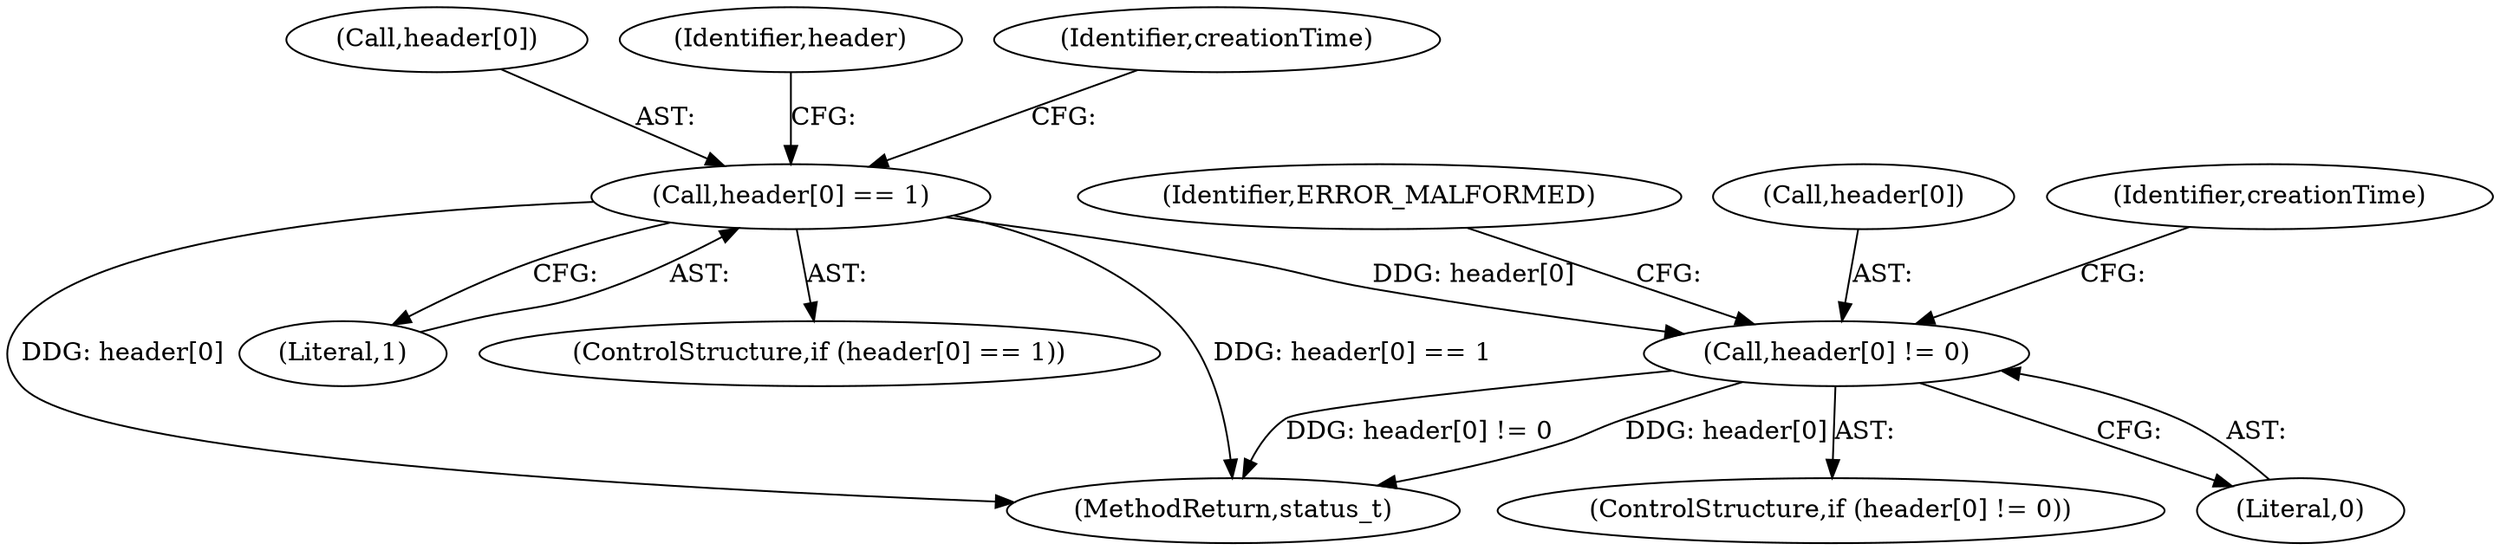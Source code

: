 digraph "0_Android_6fe85f7e15203e48df2cc3e8e1c4bc6ad49dc968@array" {
"1002407" [label="(Call,header[0] != 0)"];
"1002370" [label="(Call,header[0] == 1)"];
"1002414" [label="(Identifier,ERROR_MALFORMED)"];
"1002411" [label="(Literal,0)"];
"1002369" [label="(ControlStructure,if (header[0] == 1))"];
"1002927" [label="(MethodReturn,status_t)"];
"1002408" [label="(Call,header[0])"];
"1002374" [label="(Literal,1)"];
"1002370" [label="(Call,header[0] == 1)"];
"1002418" [label="(Identifier,creationTime)"];
"1002406" [label="(ControlStructure,if (header[0] != 0))"];
"1002371" [label="(Call,header[0])"];
"1002409" [label="(Identifier,header)"];
"1002377" [label="(Identifier,creationTime)"];
"1002407" [label="(Call,header[0] != 0)"];
"1002407" -> "1002406"  [label="AST: "];
"1002407" -> "1002411"  [label="CFG: "];
"1002408" -> "1002407"  [label="AST: "];
"1002411" -> "1002407"  [label="AST: "];
"1002414" -> "1002407"  [label="CFG: "];
"1002418" -> "1002407"  [label="CFG: "];
"1002407" -> "1002927"  [label="DDG: header[0] != 0"];
"1002407" -> "1002927"  [label="DDG: header[0]"];
"1002370" -> "1002407"  [label="DDG: header[0]"];
"1002370" -> "1002369"  [label="AST: "];
"1002370" -> "1002374"  [label="CFG: "];
"1002371" -> "1002370"  [label="AST: "];
"1002374" -> "1002370"  [label="AST: "];
"1002377" -> "1002370"  [label="CFG: "];
"1002409" -> "1002370"  [label="CFG: "];
"1002370" -> "1002927"  [label="DDG: header[0] == 1"];
"1002370" -> "1002927"  [label="DDG: header[0]"];
}
